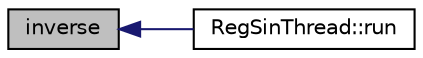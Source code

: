 digraph G
{
  edge [fontname="Helvetica",fontsize="10",labelfontname="Helvetica",labelfontsize="10"];
  node [fontname="Helvetica",fontsize="10",shape=record];
  rankdir="LR";
  Node1 [label="inverse",height=0.2,width=0.4,color="black", fillcolor="grey75", style="filled" fontcolor="black"];
  Node1 -> Node2 [dir="back",color="midnightblue",fontsize="10",style="solid",fontname="Helvetica"];
  Node2 [label="RegSinThread::run",height=0.2,width=0.4,color="black", fillcolor="white", style="filled",URL="$class_reg_sin_thread.html#a19683048b16c33f74b1a888822154d07",tooltip="Overload of run - Implementation of Jean Jacquelin algorithme to do Sinusoïdale RegressionThis is an ..."];
}
